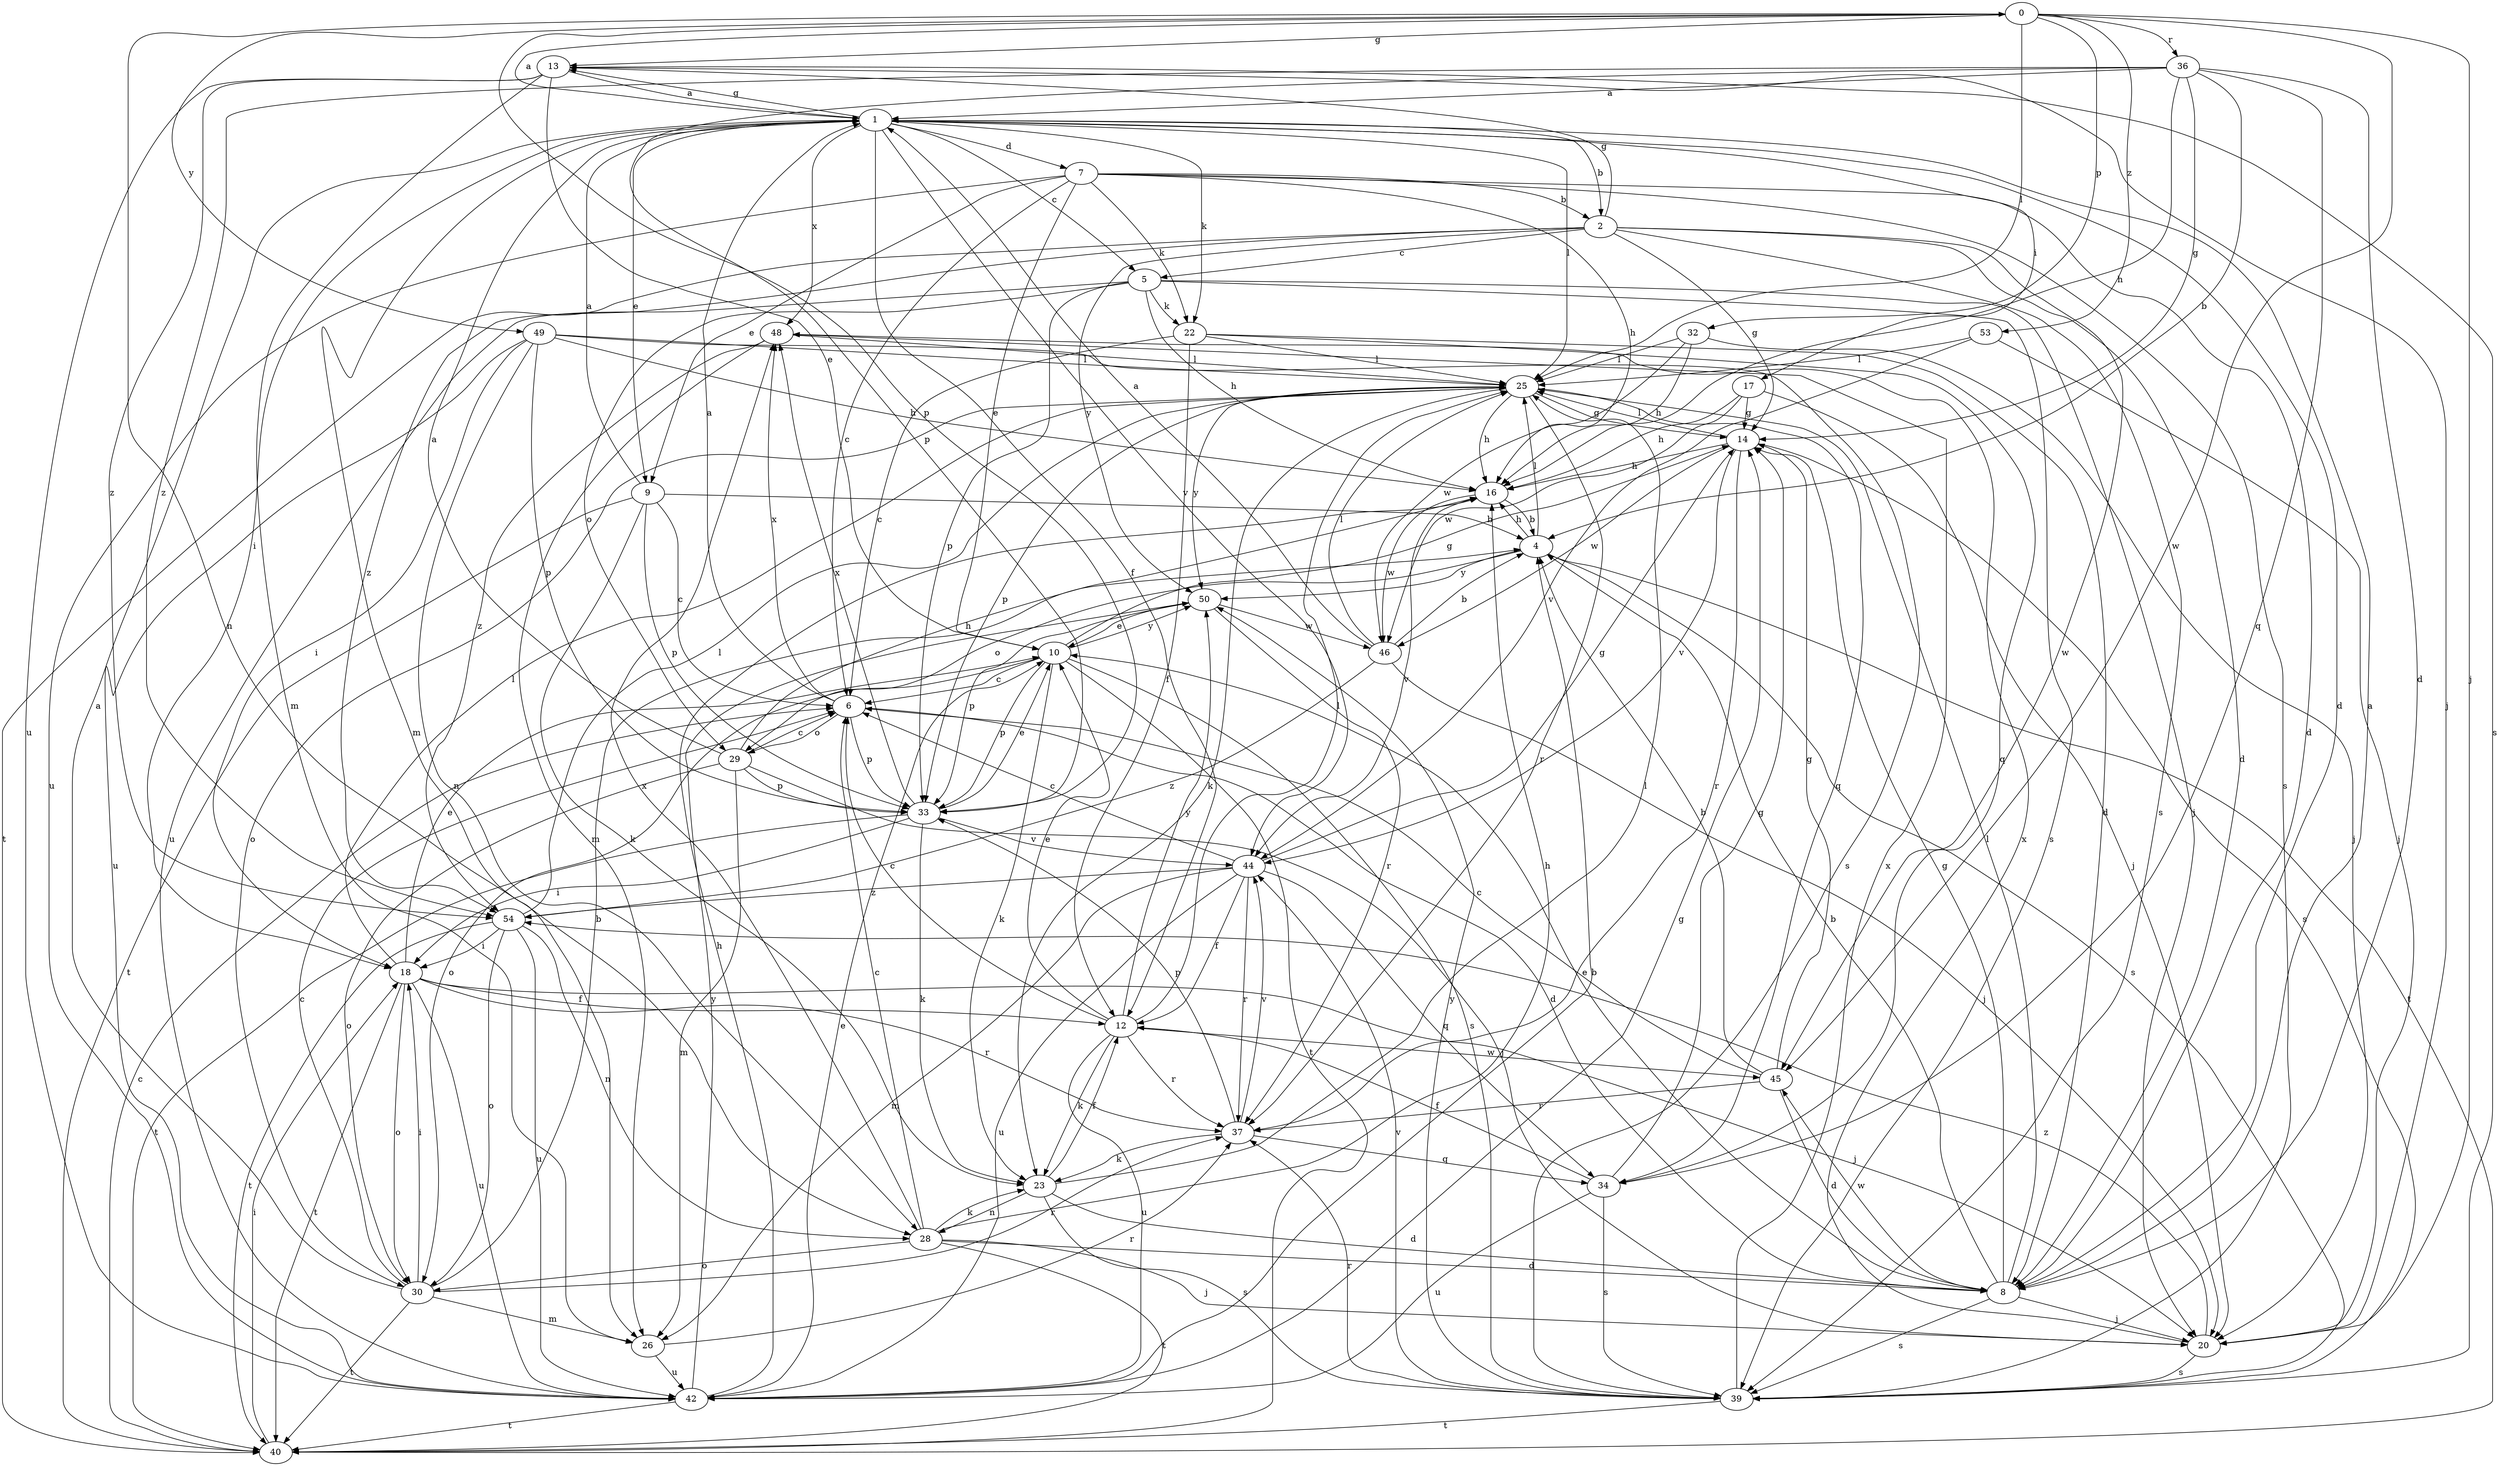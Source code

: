 strict digraph  {
0;
1;
2;
4;
5;
6;
7;
8;
9;
10;
12;
13;
14;
16;
17;
18;
20;
22;
23;
25;
26;
28;
29;
30;
32;
33;
34;
36;
37;
39;
40;
42;
44;
45;
46;
48;
49;
50;
53;
54;
0 -> 13  [label=g];
0 -> 20  [label=j];
0 -> 25  [label=l];
0 -> 28  [label=n];
0 -> 32  [label=p];
0 -> 33  [label=p];
0 -> 36  [label=r];
0 -> 45  [label=w];
0 -> 49  [label=y];
0 -> 53  [label=z];
1 -> 0  [label=a];
1 -> 2  [label=b];
1 -> 5  [label=c];
1 -> 7  [label=d];
1 -> 8  [label=d];
1 -> 9  [label=e];
1 -> 12  [label=f];
1 -> 13  [label=g];
1 -> 17  [label=i];
1 -> 18  [label=i];
1 -> 22  [label=k];
1 -> 25  [label=l];
1 -> 26  [label=m];
1 -> 44  [label=v];
1 -> 48  [label=x];
2 -> 5  [label=c];
2 -> 8  [label=d];
2 -> 13  [label=g];
2 -> 14  [label=g];
2 -> 39  [label=s];
2 -> 40  [label=t];
2 -> 45  [label=w];
2 -> 50  [label=y];
2 -> 54  [label=z];
4 -> 16  [label=h];
4 -> 25  [label=l];
4 -> 29  [label=o];
4 -> 39  [label=s];
4 -> 40  [label=t];
4 -> 50  [label=y];
5 -> 16  [label=h];
5 -> 20  [label=j];
5 -> 22  [label=k];
5 -> 29  [label=o];
5 -> 33  [label=p];
5 -> 39  [label=s];
5 -> 42  [label=u];
6 -> 1  [label=a];
6 -> 8  [label=d];
6 -> 29  [label=o];
6 -> 33  [label=p];
6 -> 48  [label=x];
7 -> 2  [label=b];
7 -> 6  [label=c];
7 -> 8  [label=d];
7 -> 9  [label=e];
7 -> 10  [label=e];
7 -> 16  [label=h];
7 -> 22  [label=k];
7 -> 39  [label=s];
7 -> 42  [label=u];
8 -> 1  [label=a];
8 -> 4  [label=b];
8 -> 10  [label=e];
8 -> 14  [label=g];
8 -> 20  [label=j];
8 -> 25  [label=l];
8 -> 39  [label=s];
8 -> 45  [label=w];
9 -> 1  [label=a];
9 -> 4  [label=b];
9 -> 6  [label=c];
9 -> 23  [label=k];
9 -> 33  [label=p];
9 -> 40  [label=t];
10 -> 6  [label=c];
10 -> 14  [label=g];
10 -> 23  [label=k];
10 -> 30  [label=o];
10 -> 33  [label=p];
10 -> 39  [label=s];
10 -> 40  [label=t];
10 -> 50  [label=y];
12 -> 6  [label=c];
12 -> 10  [label=e];
12 -> 23  [label=k];
12 -> 25  [label=l];
12 -> 37  [label=r];
12 -> 42  [label=u];
12 -> 45  [label=w];
12 -> 50  [label=y];
13 -> 1  [label=a];
13 -> 10  [label=e];
13 -> 20  [label=j];
13 -> 26  [label=m];
13 -> 39  [label=s];
13 -> 42  [label=u];
13 -> 54  [label=z];
14 -> 16  [label=h];
14 -> 25  [label=l];
14 -> 37  [label=r];
14 -> 39  [label=s];
14 -> 44  [label=v];
14 -> 46  [label=w];
16 -> 4  [label=b];
16 -> 44  [label=v];
16 -> 46  [label=w];
17 -> 14  [label=g];
17 -> 16  [label=h];
17 -> 20  [label=j];
17 -> 46  [label=w];
18 -> 10  [label=e];
18 -> 12  [label=f];
18 -> 20  [label=j];
18 -> 25  [label=l];
18 -> 30  [label=o];
18 -> 37  [label=r];
18 -> 40  [label=t];
18 -> 42  [label=u];
20 -> 39  [label=s];
20 -> 48  [label=x];
20 -> 54  [label=z];
22 -> 6  [label=c];
22 -> 8  [label=d];
22 -> 12  [label=f];
22 -> 25  [label=l];
22 -> 34  [label=q];
23 -> 8  [label=d];
23 -> 12  [label=f];
23 -> 25  [label=l];
23 -> 28  [label=n];
23 -> 39  [label=s];
25 -> 14  [label=g];
25 -> 16  [label=h];
25 -> 23  [label=k];
25 -> 30  [label=o];
25 -> 33  [label=p];
25 -> 34  [label=q];
25 -> 37  [label=r];
25 -> 50  [label=y];
26 -> 37  [label=r];
26 -> 42  [label=u];
28 -> 6  [label=c];
28 -> 8  [label=d];
28 -> 16  [label=h];
28 -> 20  [label=j];
28 -> 23  [label=k];
28 -> 30  [label=o];
28 -> 40  [label=t];
28 -> 48  [label=x];
29 -> 1  [label=a];
29 -> 6  [label=c];
29 -> 16  [label=h];
29 -> 20  [label=j];
29 -> 26  [label=m];
29 -> 30  [label=o];
29 -> 33  [label=p];
30 -> 1  [label=a];
30 -> 4  [label=b];
30 -> 6  [label=c];
30 -> 18  [label=i];
30 -> 26  [label=m];
30 -> 37  [label=r];
30 -> 40  [label=t];
32 -> 16  [label=h];
32 -> 20  [label=j];
32 -> 25  [label=l];
32 -> 46  [label=w];
33 -> 10  [label=e];
33 -> 18  [label=i];
33 -> 23  [label=k];
33 -> 40  [label=t];
33 -> 44  [label=v];
33 -> 48  [label=x];
34 -> 12  [label=f];
34 -> 14  [label=g];
34 -> 39  [label=s];
34 -> 42  [label=u];
36 -> 1  [label=a];
36 -> 4  [label=b];
36 -> 8  [label=d];
36 -> 14  [label=g];
36 -> 16  [label=h];
36 -> 33  [label=p];
36 -> 34  [label=q];
36 -> 54  [label=z];
37 -> 23  [label=k];
37 -> 33  [label=p];
37 -> 34  [label=q];
37 -> 44  [label=v];
39 -> 37  [label=r];
39 -> 40  [label=t];
39 -> 44  [label=v];
39 -> 48  [label=x];
39 -> 50  [label=y];
40 -> 6  [label=c];
40 -> 18  [label=i];
42 -> 4  [label=b];
42 -> 10  [label=e];
42 -> 14  [label=g];
42 -> 16  [label=h];
42 -> 40  [label=t];
42 -> 50  [label=y];
44 -> 6  [label=c];
44 -> 12  [label=f];
44 -> 14  [label=g];
44 -> 26  [label=m];
44 -> 34  [label=q];
44 -> 37  [label=r];
44 -> 42  [label=u];
44 -> 54  [label=z];
45 -> 4  [label=b];
45 -> 6  [label=c];
45 -> 8  [label=d];
45 -> 14  [label=g];
45 -> 37  [label=r];
46 -> 1  [label=a];
46 -> 4  [label=b];
46 -> 20  [label=j];
46 -> 25  [label=l];
46 -> 54  [label=z];
48 -> 25  [label=l];
48 -> 26  [label=m];
48 -> 54  [label=z];
49 -> 16  [label=h];
49 -> 18  [label=i];
49 -> 25  [label=l];
49 -> 28  [label=n];
49 -> 33  [label=p];
49 -> 39  [label=s];
49 -> 42  [label=u];
50 -> 10  [label=e];
50 -> 33  [label=p];
50 -> 37  [label=r];
50 -> 46  [label=w];
53 -> 20  [label=j];
53 -> 25  [label=l];
53 -> 44  [label=v];
54 -> 18  [label=i];
54 -> 25  [label=l];
54 -> 28  [label=n];
54 -> 30  [label=o];
54 -> 40  [label=t];
54 -> 42  [label=u];
}
